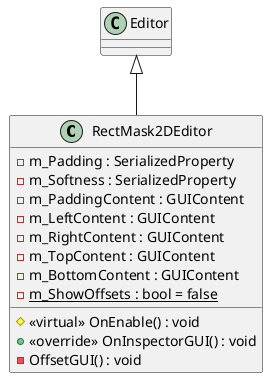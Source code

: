 @startuml
class RectMask2DEditor {
    - m_Padding : SerializedProperty
    - m_Softness : SerializedProperty
    - m_PaddingContent : GUIContent
    - m_LeftContent : GUIContent
    - m_RightContent : GUIContent
    - m_TopContent : GUIContent
    - m_BottomContent : GUIContent
    {static} - m_ShowOffsets : bool = false
    # <<virtual>> OnEnable() : void
    + <<override>> OnInspectorGUI() : void
    - OffsetGUI() : void
}
Editor <|-- RectMask2DEditor
@enduml

